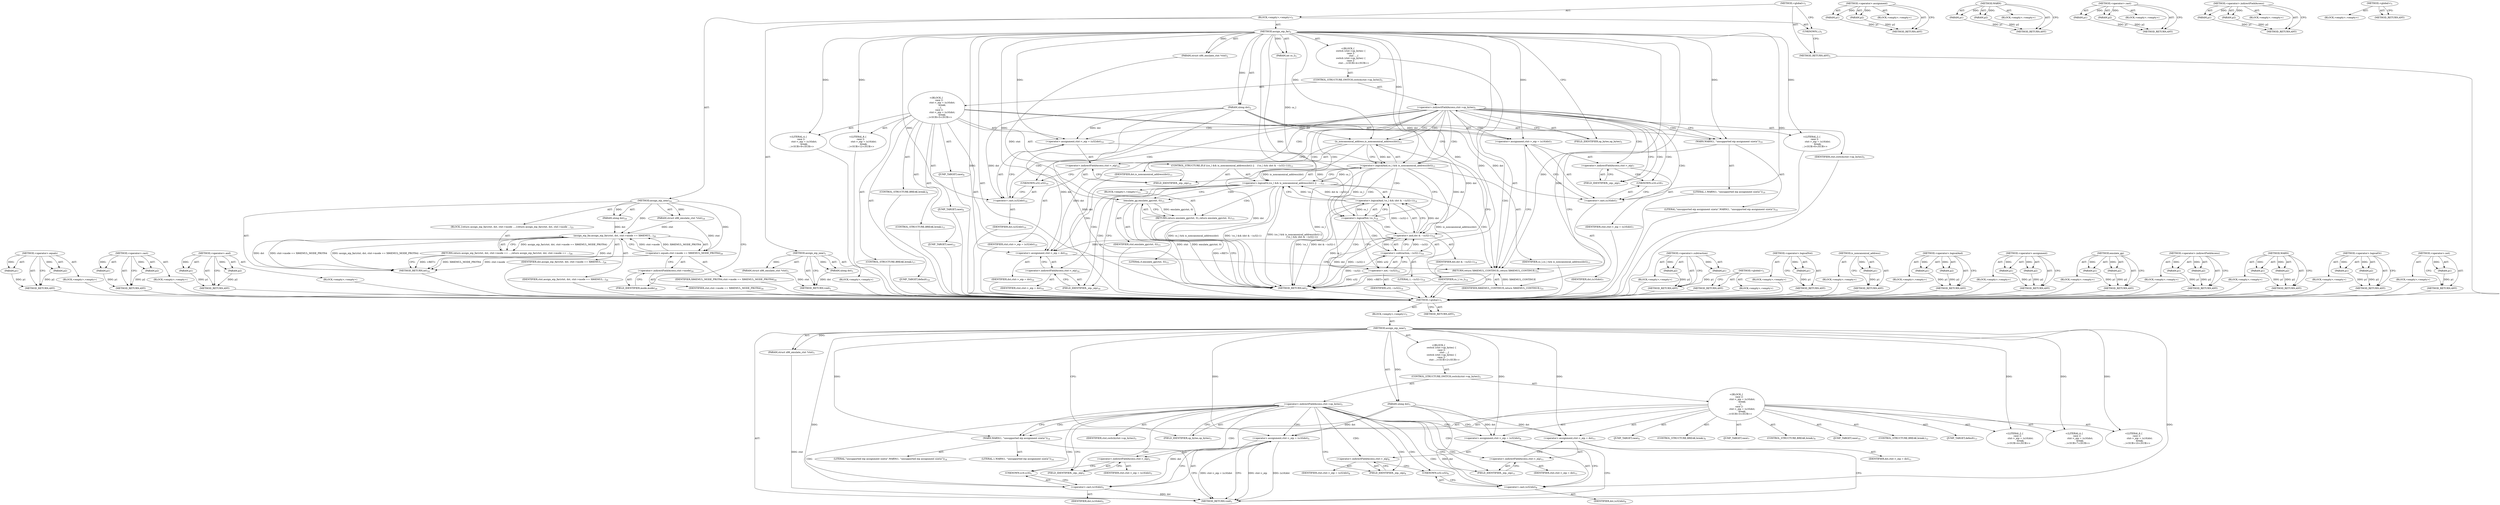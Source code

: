 digraph "&lt;operator&gt;.not" {
vulnerable_6 [label=<(METHOD,&lt;global&gt;)<SUB>1</SUB>>];
vulnerable_7 [label=<(BLOCK,&lt;empty&gt;,&lt;empty&gt;)<SUB>1</SUB>>];
vulnerable_8 [label=<(METHOD,assign_eip_near)<SUB>1</SUB>>];
vulnerable_9 [label=<(PARAM,struct x86_emulate_ctxt *ctxt)<SUB>1</SUB>>];
vulnerable_10 [label=<(PARAM,ulong dst)<SUB>1</SUB>>];
vulnerable_11 [label="<(BLOCK,{
 	switch (ctxt-&gt;op_bytes) {
 	case 2:
		ctxt-...,{
 	switch (ctxt-&gt;op_bytes) {
 	case 2:
		ctxt-...)<SUB>2</SUB>>"];
vulnerable_12 [label=<(CONTROL_STRUCTURE,SWITCH,switch(ctxt-&gt;op_bytes))<SUB>3</SUB>>];
vulnerable_13 [label=<(&lt;operator&gt;.indirectFieldAccess,ctxt-&gt;op_bytes)<SUB>3</SUB>>];
vulnerable_14 [label=<(IDENTIFIER,ctxt,switch(ctxt-&gt;op_bytes))<SUB>3</SUB>>];
vulnerable_15 [label=<(FIELD_IDENTIFIER,op_bytes,op_bytes)<SUB>3</SUB>>];
vulnerable_16 [label="<(BLOCK,{
 	case 2:
		ctxt-&gt;_eip = (u16)dst;
		break;
	...,{
 	case 2:
		ctxt-&gt;_eip = (u16)dst;
		break;
	...)<SUB>3</SUB>>"];
vulnerable_17 [label=<(JUMP_TARGET,case)<SUB>4</SUB>>];
vulnerable_18 [label="<(LITERAL,2,{
 	case 2:
		ctxt-&gt;_eip = (u16)dst;
		break;
	...)<SUB>4</SUB>>"];
vulnerable_19 [label=<(&lt;operator&gt;.assignment,ctxt-&gt;_eip = (u16)dst)<SUB>5</SUB>>];
vulnerable_20 [label=<(&lt;operator&gt;.indirectFieldAccess,ctxt-&gt;_eip)<SUB>5</SUB>>];
vulnerable_21 [label=<(IDENTIFIER,ctxt,ctxt-&gt;_eip = (u16)dst)<SUB>5</SUB>>];
vulnerable_22 [label=<(FIELD_IDENTIFIER,_eip,_eip)<SUB>5</SUB>>];
vulnerable_23 [label=<(&lt;operator&gt;.cast,(u16)dst)<SUB>5</SUB>>];
vulnerable_24 [label=<(UNKNOWN,u16,u16)<SUB>5</SUB>>];
vulnerable_25 [label=<(IDENTIFIER,dst,(u16)dst)<SUB>5</SUB>>];
vulnerable_26 [label=<(CONTROL_STRUCTURE,BREAK,break;)<SUB>6</SUB>>];
vulnerable_27 [label=<(JUMP_TARGET,case)<SUB>7</SUB>>];
vulnerable_28 [label="<(LITERAL,4,{
 	case 2:
		ctxt-&gt;_eip = (u16)dst;
		break;
	...)<SUB>7</SUB>>"];
vulnerable_29 [label=<(&lt;operator&gt;.assignment,ctxt-&gt;_eip = (u32)dst)<SUB>8</SUB>>];
vulnerable_30 [label=<(&lt;operator&gt;.indirectFieldAccess,ctxt-&gt;_eip)<SUB>8</SUB>>];
vulnerable_31 [label=<(IDENTIFIER,ctxt,ctxt-&gt;_eip = (u32)dst)<SUB>8</SUB>>];
vulnerable_32 [label=<(FIELD_IDENTIFIER,_eip,_eip)<SUB>8</SUB>>];
vulnerable_33 [label=<(&lt;operator&gt;.cast,(u32)dst)<SUB>8</SUB>>];
vulnerable_34 [label=<(UNKNOWN,u32,u32)<SUB>8</SUB>>];
vulnerable_35 [label=<(IDENTIFIER,dst,(u32)dst)<SUB>8</SUB>>];
vulnerable_36 [label=<(CONTROL_STRUCTURE,BREAK,break;)<SUB>9</SUB>>];
vulnerable_37 [label=<(JUMP_TARGET,case)<SUB>10</SUB>>];
vulnerable_38 [label="<(LITERAL,8,{
 	case 2:
		ctxt-&gt;_eip = (u16)dst;
		break;
	...)<SUB>10</SUB>>"];
vulnerable_39 [label=<(&lt;operator&gt;.assignment,ctxt-&gt;_eip = dst)<SUB>11</SUB>>];
vulnerable_40 [label=<(&lt;operator&gt;.indirectFieldAccess,ctxt-&gt;_eip)<SUB>11</SUB>>];
vulnerable_41 [label=<(IDENTIFIER,ctxt,ctxt-&gt;_eip = dst)<SUB>11</SUB>>];
vulnerable_42 [label=<(FIELD_IDENTIFIER,_eip,_eip)<SUB>11</SUB>>];
vulnerable_43 [label=<(IDENTIFIER,dst,ctxt-&gt;_eip = dst)<SUB>11</SUB>>];
vulnerable_44 [label=<(CONTROL_STRUCTURE,BREAK,break;)<SUB>12</SUB>>];
vulnerable_45 [label=<(JUMP_TARGET,default)<SUB>13</SUB>>];
vulnerable_46 [label=<(WARN,WARN(1, &quot;unsupported eip assignment size\n&quot;))<SUB>14</SUB>>];
vulnerable_47 [label=<(LITERAL,1,WARN(1, &quot;unsupported eip assignment size\n&quot;))<SUB>14</SUB>>];
vulnerable_48 [label=<(LITERAL,&quot;unsupported eip assignment size\n&quot;,WARN(1, &quot;unsupported eip assignment size\n&quot;))<SUB>14</SUB>>];
vulnerable_49 [label=<(METHOD_RETURN,void)<SUB>1</SUB>>];
vulnerable_51 [label=<(METHOD_RETURN,ANY)<SUB>1</SUB>>];
vulnerable_77 [label=<(METHOD,&lt;operator&gt;.assignment)>];
vulnerable_78 [label=<(PARAM,p1)>];
vulnerable_79 [label=<(PARAM,p2)>];
vulnerable_80 [label=<(BLOCK,&lt;empty&gt;,&lt;empty&gt;)>];
vulnerable_81 [label=<(METHOD_RETURN,ANY)>];
vulnerable_87 [label=<(METHOD,WARN)>];
vulnerable_88 [label=<(PARAM,p1)>];
vulnerable_89 [label=<(PARAM,p2)>];
vulnerable_90 [label=<(BLOCK,&lt;empty&gt;,&lt;empty&gt;)>];
vulnerable_91 [label=<(METHOD_RETURN,ANY)>];
vulnerable_82 [label=<(METHOD,&lt;operator&gt;.cast)>];
vulnerable_83 [label=<(PARAM,p1)>];
vulnerable_84 [label=<(PARAM,p2)>];
vulnerable_85 [label=<(BLOCK,&lt;empty&gt;,&lt;empty&gt;)>];
vulnerable_86 [label=<(METHOD_RETURN,ANY)>];
vulnerable_72 [label=<(METHOD,&lt;operator&gt;.indirectFieldAccess)>];
vulnerable_73 [label=<(PARAM,p1)>];
vulnerable_74 [label=<(PARAM,p2)>];
vulnerable_75 [label=<(BLOCK,&lt;empty&gt;,&lt;empty&gt;)>];
vulnerable_76 [label=<(METHOD_RETURN,ANY)>];
vulnerable_66 [label=<(METHOD,&lt;global&gt;)<SUB>1</SUB>>];
vulnerable_67 [label=<(BLOCK,&lt;empty&gt;,&lt;empty&gt;)>];
vulnerable_68 [label=<(METHOD_RETURN,ANY)>];
fixed_174 [label=<(METHOD,&lt;operator&gt;.equals)>];
fixed_175 [label=<(PARAM,p1)>];
fixed_176 [label=<(PARAM,p2)>];
fixed_177 [label=<(BLOCK,&lt;empty&gt;,&lt;empty&gt;)>];
fixed_178 [label=<(METHOD_RETURN,ANY)>];
fixed_127 [label=<(METHOD,&lt;operator&gt;.cast)>];
fixed_128 [label=<(PARAM,p1)>];
fixed_129 [label=<(PARAM,p2)>];
fixed_130 [label=<(BLOCK,&lt;empty&gt;,&lt;empty&gt;)>];
fixed_131 [label=<(METHOD_RETURN,ANY)>];
fixed_150 [label=<(METHOD,&lt;operator&gt;.and)>];
fixed_151 [label=<(PARAM,p1)>];
fixed_152 [label=<(PARAM,p2)>];
fixed_153 [label=<(BLOCK,&lt;empty&gt;,&lt;empty&gt;)>];
fixed_154 [label=<(METHOD_RETURN,ANY)>];
fixed_6 [label=<(METHOD,&lt;global&gt;)<SUB>1</SUB>>];
fixed_7 [label=<(BLOCK,&lt;empty&gt;,&lt;empty&gt;)<SUB>1</SUB>>];
fixed_8 [label=<(METHOD,assign_eip_near)<SUB>1</SUB>>];
fixed_9 [label=<(PARAM,struct x86_emulate_ctxt *ctxt)<SUB>1</SUB>>];
fixed_10 [label=<(PARAM,ulong dst)<SUB>1</SUB>>];
fixed_11 [label=<(BLOCK,&lt;empty&gt;,&lt;empty&gt;)>];
fixed_12 [label=<(METHOD_RETURN,void)<SUB>1</SUB>>];
fixed_14 [label=<(UNKNOWN,),))<SUB>1</SUB>>];
fixed_15 [label=<(METHOD,assign_eip_far)<SUB>2</SUB>>];
fixed_16 [label=<(PARAM,struct x86_emulate_ctxt *ctxt)<SUB>2</SUB>>];
fixed_17 [label=<(PARAM,ulong dst)<SUB>2</SUB>>];
fixed_18 [label=<(PARAM,int cs_l)<SUB>3</SUB>>];
fixed_19 [label="<(BLOCK,{
 	switch (ctxt-&gt;op_bytes) {
 	case 2:
		ctxt-...,{
 	switch (ctxt-&gt;op_bytes) {
 	case 2:
		ctxt-...)<SUB>4</SUB>>"];
fixed_20 [label=<(CONTROL_STRUCTURE,SWITCH,switch(ctxt-&gt;op_bytes))<SUB>5</SUB>>];
fixed_21 [label=<(&lt;operator&gt;.indirectFieldAccess,ctxt-&gt;op_bytes)<SUB>5</SUB>>];
fixed_22 [label=<(IDENTIFIER,ctxt,switch(ctxt-&gt;op_bytes))<SUB>5</SUB>>];
fixed_23 [label=<(FIELD_IDENTIFIER,op_bytes,op_bytes)<SUB>5</SUB>>];
fixed_24 [label="<(BLOCK,{
 	case 2:
		ctxt-&gt;_eip = (u16)dst;
		break;
	...,{
 	case 2:
		ctxt-&gt;_eip = (u16)dst;
		break;
	...)<SUB>5</SUB>>"];
fixed_25 [label=<(JUMP_TARGET,case)<SUB>6</SUB>>];
fixed_26 [label="<(LITERAL,2,{
 	case 2:
		ctxt-&gt;_eip = (u16)dst;
		break;
	...)<SUB>6</SUB>>"];
fixed_27 [label=<(&lt;operator&gt;.assignment,ctxt-&gt;_eip = (u16)dst)<SUB>7</SUB>>];
fixed_28 [label=<(&lt;operator&gt;.indirectFieldAccess,ctxt-&gt;_eip)<SUB>7</SUB>>];
fixed_29 [label=<(IDENTIFIER,ctxt,ctxt-&gt;_eip = (u16)dst)<SUB>7</SUB>>];
fixed_30 [label=<(FIELD_IDENTIFIER,_eip,_eip)<SUB>7</SUB>>];
fixed_31 [label=<(&lt;operator&gt;.cast,(u16)dst)<SUB>7</SUB>>];
fixed_32 [label=<(UNKNOWN,u16,u16)<SUB>7</SUB>>];
fixed_33 [label=<(IDENTIFIER,dst,(u16)dst)<SUB>7</SUB>>];
fixed_34 [label=<(CONTROL_STRUCTURE,BREAK,break;)<SUB>8</SUB>>];
fixed_35 [label=<(JUMP_TARGET,case)<SUB>9</SUB>>];
fixed_36 [label="<(LITERAL,4,{
 	case 2:
		ctxt-&gt;_eip = (u16)dst;
		break;
	...)<SUB>9</SUB>>"];
fixed_37 [label=<(&lt;operator&gt;.assignment,ctxt-&gt;_eip = (u32)dst)<SUB>10</SUB>>];
fixed_38 [label=<(&lt;operator&gt;.indirectFieldAccess,ctxt-&gt;_eip)<SUB>10</SUB>>];
fixed_39 [label=<(IDENTIFIER,ctxt,ctxt-&gt;_eip = (u32)dst)<SUB>10</SUB>>];
fixed_40 [label=<(FIELD_IDENTIFIER,_eip,_eip)<SUB>10</SUB>>];
fixed_41 [label=<(&lt;operator&gt;.cast,(u32)dst)<SUB>10</SUB>>];
fixed_42 [label=<(UNKNOWN,u32,u32)<SUB>10</SUB>>];
fixed_43 [label=<(IDENTIFIER,dst,(u32)dst)<SUB>10</SUB>>];
fixed_44 [label=<(CONTROL_STRUCTURE,BREAK,break;)<SUB>11</SUB>>];
fixed_45 [label=<(JUMP_TARGET,case)<SUB>12</SUB>>];
fixed_46 [label="<(LITERAL,8,{
 	case 2:
		ctxt-&gt;_eip = (u16)dst;
		break;
	...)<SUB>12</SUB>>"];
fixed_47 [label=<(CONTROL_STRUCTURE,IF,if ((cs_l &amp;&amp; is_noncanonical_address(dst)) ||
		    (!cs_l &amp;&amp; (dst &amp; ~(u32)-1))))<SUB>13</SUB>>];
fixed_48 [label=<(&lt;operator&gt;.logicalOr,(cs_l &amp;&amp; is_noncanonical_address(dst)) ||
		   ...)<SUB>13</SUB>>];
fixed_49 [label=<(&lt;operator&gt;.logicalAnd,cs_l &amp;&amp; is_noncanonical_address(dst))<SUB>13</SUB>>];
fixed_50 [label=<(IDENTIFIER,cs_l,cs_l &amp;&amp; is_noncanonical_address(dst))<SUB>13</SUB>>];
fixed_51 [label=<(is_noncanonical_address,is_noncanonical_address(dst))<SUB>13</SUB>>];
fixed_52 [label=<(IDENTIFIER,dst,is_noncanonical_address(dst))<SUB>13</SUB>>];
fixed_53 [label=<(&lt;operator&gt;.logicalAnd,!cs_l &amp;&amp; (dst &amp; ~(u32)-1))<SUB>14</SUB>>];
fixed_54 [label=<(&lt;operator&gt;.logicalNot,!cs_l)<SUB>14</SUB>>];
fixed_55 [label=<(IDENTIFIER,cs_l,!cs_l)<SUB>14</SUB>>];
fixed_56 [label=<(&lt;operator&gt;.and,dst &amp; ~(u32)-1)<SUB>14</SUB>>];
fixed_57 [label=<(IDENTIFIER,dst,dst &amp; ~(u32)-1)<SUB>14</SUB>>];
fixed_58 [label=<(&lt;operator&gt;.subtraction,~(u32)-1)<SUB>14</SUB>>];
fixed_59 [label=<(&lt;operator&gt;.not,~(u32))<SUB>14</SUB>>];
fixed_60 [label=<(IDENTIFIER,u32,~(u32))<SUB>14</SUB>>];
fixed_61 [label=<(LITERAL,1,~(u32)-1)<SUB>14</SUB>>];
fixed_62 [label=<(BLOCK,&lt;empty&gt;,&lt;empty&gt;)<SUB>15</SUB>>];
fixed_63 [label=<(RETURN,return emulate_gp(ctxt, 0);,return emulate_gp(ctxt, 0);)<SUB>15</SUB>>];
fixed_64 [label=<(emulate_gp,emulate_gp(ctxt, 0))<SUB>15</SUB>>];
fixed_65 [label=<(IDENTIFIER,ctxt,emulate_gp(ctxt, 0))<SUB>15</SUB>>];
fixed_66 [label=<(LITERAL,0,emulate_gp(ctxt, 0))<SUB>15</SUB>>];
fixed_67 [label=<(&lt;operator&gt;.assignment,ctxt-&gt;_eip = dst)<SUB>16</SUB>>];
fixed_68 [label=<(&lt;operator&gt;.indirectFieldAccess,ctxt-&gt;_eip)<SUB>16</SUB>>];
fixed_69 [label=<(IDENTIFIER,ctxt,ctxt-&gt;_eip = dst)<SUB>16</SUB>>];
fixed_70 [label=<(FIELD_IDENTIFIER,_eip,_eip)<SUB>16</SUB>>];
fixed_71 [label=<(IDENTIFIER,dst,ctxt-&gt;_eip = dst)<SUB>16</SUB>>];
fixed_72 [label=<(CONTROL_STRUCTURE,BREAK,break;)<SUB>17</SUB>>];
fixed_73 [label=<(JUMP_TARGET,default)<SUB>18</SUB>>];
fixed_74 [label=<(WARN,WARN(1, &quot;unsupported eip assignment size\n&quot;))<SUB>19</SUB>>];
fixed_75 [label=<(LITERAL,1,WARN(1, &quot;unsupported eip assignment size\n&quot;))<SUB>19</SUB>>];
fixed_76 [label=<(LITERAL,&quot;unsupported eip assignment size\n&quot;,WARN(1, &quot;unsupported eip assignment size\n&quot;))<SUB>19</SUB>>];
fixed_77 [label=<(RETURN,return X86EMUL_CONTINUE;,return X86EMUL_CONTINUE;)<SUB>21</SUB>>];
fixed_78 [label=<(IDENTIFIER,X86EMUL_CONTINUE,return X86EMUL_CONTINUE;)<SUB>21</SUB>>];
fixed_79 [label=<(METHOD_RETURN,int)<SUB>2</SUB>>];
fixed_81 [label=<(METHOD,assign_eip_near)<SUB>24</SUB>>];
fixed_82 [label=<(PARAM,struct x86_emulate_ctxt *ctxt)<SUB>24</SUB>>];
fixed_83 [label=<(PARAM,ulong dst)<SUB>24</SUB>>];
fixed_84 [label=<(BLOCK,{
	return assign_eip_far(ctxt, dst, ctxt-&gt;mode ...,{
	return assign_eip_far(ctxt, dst, ctxt-&gt;mode ...)<SUB>25</SUB>>];
fixed_85 [label=<(RETURN,return assign_eip_far(ctxt, dst, ctxt-&gt;mode == ...,return assign_eip_far(ctxt, dst, ctxt-&gt;mode == ...)<SUB>26</SUB>>];
fixed_86 [label=<(assign_eip_far,assign_eip_far(ctxt, dst, ctxt-&gt;mode == X86EMUL...)<SUB>26</SUB>>];
fixed_87 [label=<(IDENTIFIER,ctxt,assign_eip_far(ctxt, dst, ctxt-&gt;mode == X86EMUL...)<SUB>26</SUB>>];
fixed_88 [label=<(IDENTIFIER,dst,assign_eip_far(ctxt, dst, ctxt-&gt;mode == X86EMUL...)<SUB>26</SUB>>];
fixed_89 [label=<(&lt;operator&gt;.equals,ctxt-&gt;mode == X86EMUL_MODE_PROT64)<SUB>26</SUB>>];
fixed_90 [label=<(&lt;operator&gt;.indirectFieldAccess,ctxt-&gt;mode)<SUB>26</SUB>>];
fixed_91 [label=<(IDENTIFIER,ctxt,ctxt-&gt;mode == X86EMUL_MODE_PROT64)<SUB>26</SUB>>];
fixed_92 [label=<(FIELD_IDENTIFIER,mode,mode)<SUB>26</SUB>>];
fixed_93 [label=<(IDENTIFIER,X86EMUL_MODE_PROT64,ctxt-&gt;mode == X86EMUL_MODE_PROT64)<SUB>26</SUB>>];
fixed_94 [label=<(METHOD_RETURN,int)<SUB>24</SUB>>];
fixed_96 [label=<(METHOD_RETURN,ANY)<SUB>1</SUB>>];
fixed_155 [label=<(METHOD,&lt;operator&gt;.subtraction)>];
fixed_156 [label=<(PARAM,p1)>];
fixed_157 [label=<(PARAM,p2)>];
fixed_158 [label=<(BLOCK,&lt;empty&gt;,&lt;empty&gt;)>];
fixed_159 [label=<(METHOD_RETURN,ANY)>];
fixed_111 [label=<(METHOD,&lt;global&gt;)<SUB>1</SUB>>];
fixed_112 [label=<(BLOCK,&lt;empty&gt;,&lt;empty&gt;)>];
fixed_113 [label=<(METHOD_RETURN,ANY)>];
fixed_146 [label=<(METHOD,&lt;operator&gt;.logicalNot)>];
fixed_147 [label=<(PARAM,p1)>];
fixed_148 [label=<(BLOCK,&lt;empty&gt;,&lt;empty&gt;)>];
fixed_149 [label=<(METHOD_RETURN,ANY)>];
fixed_142 [label=<(METHOD,is_noncanonical_address)>];
fixed_143 [label=<(PARAM,p1)>];
fixed_144 [label=<(BLOCK,&lt;empty&gt;,&lt;empty&gt;)>];
fixed_145 [label=<(METHOD_RETURN,ANY)>];
fixed_137 [label=<(METHOD,&lt;operator&gt;.logicalAnd)>];
fixed_138 [label=<(PARAM,p1)>];
fixed_139 [label=<(PARAM,p2)>];
fixed_140 [label=<(BLOCK,&lt;empty&gt;,&lt;empty&gt;)>];
fixed_141 [label=<(METHOD_RETURN,ANY)>];
fixed_122 [label=<(METHOD,&lt;operator&gt;.assignment)>];
fixed_123 [label=<(PARAM,p1)>];
fixed_124 [label=<(PARAM,p2)>];
fixed_125 [label=<(BLOCK,&lt;empty&gt;,&lt;empty&gt;)>];
fixed_126 [label=<(METHOD_RETURN,ANY)>];
fixed_164 [label=<(METHOD,emulate_gp)>];
fixed_165 [label=<(PARAM,p1)>];
fixed_166 [label=<(PARAM,p2)>];
fixed_167 [label=<(BLOCK,&lt;empty&gt;,&lt;empty&gt;)>];
fixed_168 [label=<(METHOD_RETURN,ANY)>];
fixed_117 [label=<(METHOD,&lt;operator&gt;.indirectFieldAccess)>];
fixed_118 [label=<(PARAM,p1)>];
fixed_119 [label=<(PARAM,p2)>];
fixed_120 [label=<(BLOCK,&lt;empty&gt;,&lt;empty&gt;)>];
fixed_121 [label=<(METHOD_RETURN,ANY)>];
fixed_169 [label=<(METHOD,WARN)>];
fixed_170 [label=<(PARAM,p1)>];
fixed_171 [label=<(PARAM,p2)>];
fixed_172 [label=<(BLOCK,&lt;empty&gt;,&lt;empty&gt;)>];
fixed_173 [label=<(METHOD_RETURN,ANY)>];
fixed_132 [label=<(METHOD,&lt;operator&gt;.logicalOr)>];
fixed_133 [label=<(PARAM,p1)>];
fixed_134 [label=<(PARAM,p2)>];
fixed_135 [label=<(BLOCK,&lt;empty&gt;,&lt;empty&gt;)>];
fixed_136 [label=<(METHOD_RETURN,ANY)>];
fixed_160 [label=<(METHOD,&lt;operator&gt;.not)>];
fixed_161 [label=<(PARAM,p1)>];
fixed_162 [label=<(BLOCK,&lt;empty&gt;,&lt;empty&gt;)>];
fixed_163 [label=<(METHOD_RETURN,ANY)>];
vulnerable_6 -> vulnerable_7  [key=0, label="AST: "];
vulnerable_6 -> vulnerable_51  [key=0, label="AST: "];
vulnerable_6 -> vulnerable_51  [key=1, label="CFG: "];
vulnerable_7 -> vulnerable_8  [key=0, label="AST: "];
vulnerable_8 -> vulnerable_9  [key=0, label="AST: "];
vulnerable_8 -> vulnerable_9  [key=1, label="DDG: "];
vulnerable_8 -> vulnerable_10  [key=0, label="AST: "];
vulnerable_8 -> vulnerable_10  [key=1, label="DDG: "];
vulnerable_8 -> vulnerable_11  [key=0, label="AST: "];
vulnerable_8 -> vulnerable_49  [key=0, label="AST: "];
vulnerable_8 -> vulnerable_15  [key=0, label="CFG: "];
vulnerable_8 -> vulnerable_18  [key=0, label="DDG: "];
vulnerable_8 -> vulnerable_19  [key=0, label="DDG: "];
vulnerable_8 -> vulnerable_28  [key=0, label="DDG: "];
vulnerable_8 -> vulnerable_29  [key=0, label="DDG: "];
vulnerable_8 -> vulnerable_38  [key=0, label="DDG: "];
vulnerable_8 -> vulnerable_39  [key=0, label="DDG: "];
vulnerable_8 -> vulnerable_46  [key=0, label="DDG: "];
vulnerable_8 -> vulnerable_23  [key=0, label="DDG: "];
vulnerable_8 -> vulnerable_33  [key=0, label="DDG: "];
vulnerable_9 -> vulnerable_49  [key=0, label="DDG: ctxt"];
vulnerable_10 -> vulnerable_19  [key=0, label="DDG: dst"];
vulnerable_10 -> vulnerable_29  [key=0, label="DDG: dst"];
vulnerable_10 -> vulnerable_39  [key=0, label="DDG: dst"];
vulnerable_10 -> vulnerable_23  [key=0, label="DDG: dst"];
vulnerable_10 -> vulnerable_33  [key=0, label="DDG: dst"];
vulnerable_11 -> vulnerable_12  [key=0, label="AST: "];
vulnerable_12 -> vulnerable_13  [key=0, label="AST: "];
vulnerable_12 -> vulnerable_16  [key=0, label="AST: "];
vulnerable_13 -> vulnerable_14  [key=0, label="AST: "];
vulnerable_13 -> vulnerable_15  [key=0, label="AST: "];
vulnerable_13 -> vulnerable_22  [key=0, label="CFG: "];
vulnerable_13 -> vulnerable_22  [key=1, label="CDG: "];
vulnerable_13 -> vulnerable_32  [key=0, label="CFG: "];
vulnerable_13 -> vulnerable_32  [key=1, label="CDG: "];
vulnerable_13 -> vulnerable_42  [key=0, label="CFG: "];
vulnerable_13 -> vulnerable_42  [key=1, label="CDG: "];
vulnerable_13 -> vulnerable_46  [key=0, label="CFG: "];
vulnerable_13 -> vulnerable_46  [key=1, label="CDG: "];
vulnerable_13 -> vulnerable_24  [key=0, label="CDG: "];
vulnerable_13 -> vulnerable_30  [key=0, label="CDG: "];
vulnerable_13 -> vulnerable_34  [key=0, label="CDG: "];
vulnerable_13 -> vulnerable_33  [key=0, label="CDG: "];
vulnerable_13 -> vulnerable_23  [key=0, label="CDG: "];
vulnerable_13 -> vulnerable_19  [key=0, label="CDG: "];
vulnerable_13 -> vulnerable_20  [key=0, label="CDG: "];
vulnerable_13 -> vulnerable_40  [key=0, label="CDG: "];
vulnerable_13 -> vulnerable_29  [key=0, label="CDG: "];
vulnerable_13 -> vulnerable_39  [key=0, label="CDG: "];
vulnerable_15 -> vulnerable_13  [key=0, label="CFG: "];
vulnerable_16 -> vulnerable_17  [key=0, label="AST: "];
vulnerable_16 -> vulnerable_18  [key=0, label="AST: "];
vulnerable_16 -> vulnerable_19  [key=0, label="AST: "];
vulnerable_16 -> vulnerable_26  [key=0, label="AST: "];
vulnerable_16 -> vulnerable_27  [key=0, label="AST: "];
vulnerable_16 -> vulnerable_28  [key=0, label="AST: "];
vulnerable_16 -> vulnerable_29  [key=0, label="AST: "];
vulnerable_16 -> vulnerable_36  [key=0, label="AST: "];
vulnerable_16 -> vulnerable_37  [key=0, label="AST: "];
vulnerable_16 -> vulnerable_38  [key=0, label="AST: "];
vulnerable_16 -> vulnerable_39  [key=0, label="AST: "];
vulnerable_16 -> vulnerable_44  [key=0, label="AST: "];
vulnerable_16 -> vulnerable_45  [key=0, label="AST: "];
vulnerable_16 -> vulnerable_46  [key=0, label="AST: "];
vulnerable_19 -> vulnerable_20  [key=0, label="AST: "];
vulnerable_19 -> vulnerable_23  [key=0, label="AST: "];
vulnerable_19 -> vulnerable_49  [key=0, label="CFG: "];
vulnerable_19 -> vulnerable_49  [key=1, label="DDG: ctxt-&gt;_eip"];
vulnerable_19 -> vulnerable_49  [key=2, label="DDG: (u16)dst"];
vulnerable_19 -> vulnerable_49  [key=3, label="DDG: ctxt-&gt;_eip = (u16)dst"];
vulnerable_20 -> vulnerable_21  [key=0, label="AST: "];
vulnerable_20 -> vulnerable_22  [key=0, label="AST: "];
vulnerable_20 -> vulnerable_24  [key=0, label="CFG: "];
vulnerable_22 -> vulnerable_20  [key=0, label="CFG: "];
vulnerable_23 -> vulnerable_24  [key=0, label="AST: "];
vulnerable_23 -> vulnerable_25  [key=0, label="AST: "];
vulnerable_23 -> vulnerable_19  [key=0, label="CFG: "];
vulnerable_23 -> vulnerable_49  [key=0, label="DDG: dst"];
vulnerable_24 -> vulnerable_23  [key=0, label="CFG: "];
vulnerable_29 -> vulnerable_30  [key=0, label="AST: "];
vulnerable_29 -> vulnerable_33  [key=0, label="AST: "];
vulnerable_29 -> vulnerable_49  [key=0, label="CFG: "];
vulnerable_30 -> vulnerable_31  [key=0, label="AST: "];
vulnerable_30 -> vulnerable_32  [key=0, label="AST: "];
vulnerable_30 -> vulnerable_34  [key=0, label="CFG: "];
vulnerable_32 -> vulnerable_30  [key=0, label="CFG: "];
vulnerable_33 -> vulnerable_34  [key=0, label="AST: "];
vulnerable_33 -> vulnerable_35  [key=0, label="AST: "];
vulnerable_33 -> vulnerable_29  [key=0, label="CFG: "];
vulnerable_34 -> vulnerable_33  [key=0, label="CFG: "];
vulnerable_39 -> vulnerable_40  [key=0, label="AST: "];
vulnerable_39 -> vulnerable_43  [key=0, label="AST: "];
vulnerable_39 -> vulnerable_49  [key=0, label="CFG: "];
vulnerable_40 -> vulnerable_41  [key=0, label="AST: "];
vulnerable_40 -> vulnerable_42  [key=0, label="AST: "];
vulnerable_40 -> vulnerable_39  [key=0, label="CFG: "];
vulnerable_42 -> vulnerable_40  [key=0, label="CFG: "];
vulnerable_46 -> vulnerable_47  [key=0, label="AST: "];
vulnerable_46 -> vulnerable_48  [key=0, label="AST: "];
vulnerable_46 -> vulnerable_49  [key=0, label="CFG: "];
vulnerable_77 -> vulnerable_78  [key=0, label="AST: "];
vulnerable_77 -> vulnerable_78  [key=1, label="DDG: "];
vulnerable_77 -> vulnerable_80  [key=0, label="AST: "];
vulnerable_77 -> vulnerable_79  [key=0, label="AST: "];
vulnerable_77 -> vulnerable_79  [key=1, label="DDG: "];
vulnerable_77 -> vulnerable_81  [key=0, label="AST: "];
vulnerable_77 -> vulnerable_81  [key=1, label="CFG: "];
vulnerable_78 -> vulnerable_81  [key=0, label="DDG: p1"];
vulnerable_79 -> vulnerable_81  [key=0, label="DDG: p2"];
vulnerable_87 -> vulnerable_88  [key=0, label="AST: "];
vulnerable_87 -> vulnerable_88  [key=1, label="DDG: "];
vulnerable_87 -> vulnerable_90  [key=0, label="AST: "];
vulnerable_87 -> vulnerable_89  [key=0, label="AST: "];
vulnerable_87 -> vulnerable_89  [key=1, label="DDG: "];
vulnerable_87 -> vulnerable_91  [key=0, label="AST: "];
vulnerable_87 -> vulnerable_91  [key=1, label="CFG: "];
vulnerable_88 -> vulnerable_91  [key=0, label="DDG: p1"];
vulnerable_89 -> vulnerable_91  [key=0, label="DDG: p2"];
vulnerable_82 -> vulnerable_83  [key=0, label="AST: "];
vulnerable_82 -> vulnerable_83  [key=1, label="DDG: "];
vulnerable_82 -> vulnerable_85  [key=0, label="AST: "];
vulnerable_82 -> vulnerable_84  [key=0, label="AST: "];
vulnerable_82 -> vulnerable_84  [key=1, label="DDG: "];
vulnerable_82 -> vulnerable_86  [key=0, label="AST: "];
vulnerable_82 -> vulnerable_86  [key=1, label="CFG: "];
vulnerable_83 -> vulnerable_86  [key=0, label="DDG: p1"];
vulnerable_84 -> vulnerable_86  [key=0, label="DDG: p2"];
vulnerable_72 -> vulnerable_73  [key=0, label="AST: "];
vulnerable_72 -> vulnerable_73  [key=1, label="DDG: "];
vulnerable_72 -> vulnerable_75  [key=0, label="AST: "];
vulnerable_72 -> vulnerable_74  [key=0, label="AST: "];
vulnerable_72 -> vulnerable_74  [key=1, label="DDG: "];
vulnerable_72 -> vulnerable_76  [key=0, label="AST: "];
vulnerable_72 -> vulnerable_76  [key=1, label="CFG: "];
vulnerable_73 -> vulnerable_76  [key=0, label="DDG: p1"];
vulnerable_74 -> vulnerable_76  [key=0, label="DDG: p2"];
vulnerable_66 -> vulnerable_67  [key=0, label="AST: "];
vulnerable_66 -> vulnerable_68  [key=0, label="AST: "];
vulnerable_66 -> vulnerable_68  [key=1, label="CFG: "];
fixed_174 -> fixed_175  [key=0, label="AST: "];
fixed_174 -> fixed_175  [key=1, label="DDG: "];
fixed_174 -> fixed_177  [key=0, label="AST: "];
fixed_174 -> fixed_176  [key=0, label="AST: "];
fixed_174 -> fixed_176  [key=1, label="DDG: "];
fixed_174 -> fixed_178  [key=0, label="AST: "];
fixed_174 -> fixed_178  [key=1, label="CFG: "];
fixed_175 -> fixed_178  [key=0, label="DDG: p1"];
fixed_176 -> fixed_178  [key=0, label="DDG: p2"];
fixed_177 -> vulnerable_6  [key=0];
fixed_178 -> vulnerable_6  [key=0];
fixed_127 -> fixed_128  [key=0, label="AST: "];
fixed_127 -> fixed_128  [key=1, label="DDG: "];
fixed_127 -> fixed_130  [key=0, label="AST: "];
fixed_127 -> fixed_129  [key=0, label="AST: "];
fixed_127 -> fixed_129  [key=1, label="DDG: "];
fixed_127 -> fixed_131  [key=0, label="AST: "];
fixed_127 -> fixed_131  [key=1, label="CFG: "];
fixed_128 -> fixed_131  [key=0, label="DDG: p1"];
fixed_129 -> fixed_131  [key=0, label="DDG: p2"];
fixed_130 -> vulnerable_6  [key=0];
fixed_131 -> vulnerable_6  [key=0];
fixed_150 -> fixed_151  [key=0, label="AST: "];
fixed_150 -> fixed_151  [key=1, label="DDG: "];
fixed_150 -> fixed_153  [key=0, label="AST: "];
fixed_150 -> fixed_152  [key=0, label="AST: "];
fixed_150 -> fixed_152  [key=1, label="DDG: "];
fixed_150 -> fixed_154  [key=0, label="AST: "];
fixed_150 -> fixed_154  [key=1, label="CFG: "];
fixed_151 -> fixed_154  [key=0, label="DDG: p1"];
fixed_152 -> fixed_154  [key=0, label="DDG: p2"];
fixed_153 -> vulnerable_6  [key=0];
fixed_154 -> vulnerable_6  [key=0];
fixed_6 -> fixed_7  [key=0, label="AST: "];
fixed_6 -> fixed_96  [key=0, label="AST: "];
fixed_6 -> fixed_14  [key=0, label="CFG: "];
fixed_7 -> fixed_8  [key=0, label="AST: "];
fixed_7 -> fixed_14  [key=0, label="AST: "];
fixed_7 -> fixed_15  [key=0, label="AST: "];
fixed_7 -> fixed_81  [key=0, label="AST: "];
fixed_8 -> fixed_9  [key=0, label="AST: "];
fixed_8 -> fixed_9  [key=1, label="DDG: "];
fixed_8 -> fixed_10  [key=0, label="AST: "];
fixed_8 -> fixed_10  [key=1, label="DDG: "];
fixed_8 -> fixed_11  [key=0, label="AST: "];
fixed_8 -> fixed_12  [key=0, label="AST: "];
fixed_8 -> fixed_12  [key=1, label="CFG: "];
fixed_9 -> fixed_12  [key=0, label="DDG: ctxt"];
fixed_10 -> fixed_12  [key=0, label="DDG: dst"];
fixed_11 -> vulnerable_6  [key=0];
fixed_12 -> vulnerable_6  [key=0];
fixed_14 -> fixed_96  [key=0, label="CFG: "];
fixed_15 -> fixed_16  [key=0, label="AST: "];
fixed_15 -> fixed_16  [key=1, label="DDG: "];
fixed_15 -> fixed_17  [key=0, label="AST: "];
fixed_15 -> fixed_17  [key=1, label="DDG: "];
fixed_15 -> fixed_18  [key=0, label="AST: "];
fixed_15 -> fixed_18  [key=1, label="DDG: "];
fixed_15 -> fixed_19  [key=0, label="AST: "];
fixed_15 -> fixed_79  [key=0, label="AST: "];
fixed_15 -> fixed_23  [key=0, label="CFG: "];
fixed_15 -> fixed_77  [key=0, label="DDG: "];
fixed_15 -> fixed_78  [key=0, label="DDG: "];
fixed_15 -> fixed_26  [key=0, label="DDG: "];
fixed_15 -> fixed_27  [key=0, label="DDG: "];
fixed_15 -> fixed_36  [key=0, label="DDG: "];
fixed_15 -> fixed_37  [key=0, label="DDG: "];
fixed_15 -> fixed_46  [key=0, label="DDG: "];
fixed_15 -> fixed_67  [key=0, label="DDG: "];
fixed_15 -> fixed_74  [key=0, label="DDG: "];
fixed_15 -> fixed_31  [key=0, label="DDG: "];
fixed_15 -> fixed_41  [key=0, label="DDG: "];
fixed_15 -> fixed_49  [key=0, label="DDG: "];
fixed_15 -> fixed_51  [key=0, label="DDG: "];
fixed_15 -> fixed_54  [key=0, label="DDG: "];
fixed_15 -> fixed_56  [key=0, label="DDG: "];
fixed_15 -> fixed_64  [key=0, label="DDG: "];
fixed_15 -> fixed_58  [key=0, label="DDG: "];
fixed_15 -> fixed_59  [key=0, label="DDG: "];
fixed_16 -> fixed_64  [key=0, label="DDG: ctxt"];
fixed_17 -> fixed_79  [key=0, label="DDG: dst"];
fixed_17 -> fixed_27  [key=0, label="DDG: dst"];
fixed_17 -> fixed_37  [key=0, label="DDG: dst"];
fixed_17 -> fixed_67  [key=0, label="DDG: dst"];
fixed_17 -> fixed_31  [key=0, label="DDG: dst"];
fixed_17 -> fixed_41  [key=0, label="DDG: dst"];
fixed_17 -> fixed_51  [key=0, label="DDG: dst"];
fixed_17 -> fixed_56  [key=0, label="DDG: dst"];
fixed_18 -> fixed_49  [key=0, label="DDG: cs_l"];
fixed_19 -> fixed_20  [key=0, label="AST: "];
fixed_19 -> fixed_77  [key=0, label="AST: "];
fixed_20 -> fixed_21  [key=0, label="AST: "];
fixed_20 -> fixed_24  [key=0, label="AST: "];
fixed_21 -> fixed_22  [key=0, label="AST: "];
fixed_21 -> fixed_23  [key=0, label="AST: "];
fixed_21 -> fixed_30  [key=0, label="CFG: "];
fixed_21 -> fixed_30  [key=1, label="CDG: "];
fixed_21 -> fixed_40  [key=0, label="CFG: "];
fixed_21 -> fixed_40  [key=1, label="CDG: "];
fixed_21 -> fixed_49  [key=0, label="CFG: "];
fixed_21 -> fixed_49  [key=1, label="CDG: "];
fixed_21 -> fixed_51  [key=0, label="CFG: "];
fixed_21 -> fixed_51  [key=1, label="CDG: "];
fixed_21 -> fixed_74  [key=0, label="CFG: "];
fixed_21 -> fixed_74  [key=1, label="CDG: "];
fixed_21 -> fixed_48  [key=0, label="CDG: "];
fixed_21 -> fixed_32  [key=0, label="CDG: "];
fixed_21 -> fixed_77  [key=0, label="CDG: "];
fixed_21 -> fixed_42  [key=0, label="CDG: "];
fixed_21 -> fixed_28  [key=0, label="CDG: "];
fixed_21 -> fixed_37  [key=0, label="CDG: "];
fixed_21 -> fixed_38  [key=0, label="CDG: "];
fixed_21 -> fixed_27  [key=0, label="CDG: "];
fixed_21 -> fixed_41  [key=0, label="CDG: "];
fixed_21 -> fixed_31  [key=0, label="CDG: "];
fixed_22 -> vulnerable_6  [key=0];
fixed_23 -> fixed_21  [key=0, label="CFG: "];
fixed_24 -> fixed_25  [key=0, label="AST: "];
fixed_24 -> fixed_26  [key=0, label="AST: "];
fixed_24 -> fixed_27  [key=0, label="AST: "];
fixed_24 -> fixed_34  [key=0, label="AST: "];
fixed_24 -> fixed_35  [key=0, label="AST: "];
fixed_24 -> fixed_36  [key=0, label="AST: "];
fixed_24 -> fixed_37  [key=0, label="AST: "];
fixed_24 -> fixed_44  [key=0, label="AST: "];
fixed_24 -> fixed_45  [key=0, label="AST: "];
fixed_24 -> fixed_46  [key=0, label="AST: "];
fixed_24 -> fixed_47  [key=0, label="AST: "];
fixed_24 -> fixed_67  [key=0, label="AST: "];
fixed_24 -> fixed_72  [key=0, label="AST: "];
fixed_24 -> fixed_73  [key=0, label="AST: "];
fixed_24 -> fixed_74  [key=0, label="AST: "];
fixed_25 -> vulnerable_6  [key=0];
fixed_26 -> vulnerable_6  [key=0];
fixed_27 -> fixed_28  [key=0, label="AST: "];
fixed_27 -> fixed_31  [key=0, label="AST: "];
fixed_27 -> fixed_77  [key=0, label="CFG: "];
fixed_28 -> fixed_29  [key=0, label="AST: "];
fixed_28 -> fixed_30  [key=0, label="AST: "];
fixed_28 -> fixed_32  [key=0, label="CFG: "];
fixed_29 -> vulnerable_6  [key=0];
fixed_30 -> fixed_28  [key=0, label="CFG: "];
fixed_31 -> fixed_32  [key=0, label="AST: "];
fixed_31 -> fixed_33  [key=0, label="AST: "];
fixed_31 -> fixed_27  [key=0, label="CFG: "];
fixed_32 -> fixed_31  [key=0, label="CFG: "];
fixed_33 -> vulnerable_6  [key=0];
fixed_34 -> vulnerable_6  [key=0];
fixed_35 -> vulnerable_6  [key=0];
fixed_36 -> vulnerable_6  [key=0];
fixed_37 -> fixed_38  [key=0, label="AST: "];
fixed_37 -> fixed_41  [key=0, label="AST: "];
fixed_37 -> fixed_77  [key=0, label="CFG: "];
fixed_38 -> fixed_39  [key=0, label="AST: "];
fixed_38 -> fixed_40  [key=0, label="AST: "];
fixed_38 -> fixed_42  [key=0, label="CFG: "];
fixed_39 -> vulnerable_6  [key=0];
fixed_40 -> fixed_38  [key=0, label="CFG: "];
fixed_41 -> fixed_42  [key=0, label="AST: "];
fixed_41 -> fixed_43  [key=0, label="AST: "];
fixed_41 -> fixed_37  [key=0, label="CFG: "];
fixed_42 -> fixed_41  [key=0, label="CFG: "];
fixed_43 -> vulnerable_6  [key=0];
fixed_44 -> vulnerable_6  [key=0];
fixed_45 -> vulnerable_6  [key=0];
fixed_46 -> vulnerable_6  [key=0];
fixed_47 -> fixed_48  [key=0, label="AST: "];
fixed_47 -> fixed_62  [key=0, label="AST: "];
fixed_48 -> fixed_49  [key=0, label="AST: "];
fixed_48 -> fixed_53  [key=0, label="AST: "];
fixed_48 -> fixed_64  [key=0, label="CFG: "];
fixed_48 -> fixed_64  [key=1, label="CDG: "];
fixed_48 -> fixed_70  [key=0, label="CFG: "];
fixed_48 -> fixed_70  [key=1, label="CDG: "];
fixed_48 -> fixed_79  [key=0, label="DDG: cs_l &amp;&amp; is_noncanonical_address(dst)"];
fixed_48 -> fixed_79  [key=1, label="DDG: !cs_l &amp;&amp; (dst &amp; ~(u32)-1)"];
fixed_48 -> fixed_79  [key=2, label="DDG: (cs_l &amp;&amp; is_noncanonical_address(dst)) ||
		    (!cs_l &amp;&amp; (dst &amp; ~(u32)-1))"];
fixed_48 -> fixed_68  [key=0, label="CDG: "];
fixed_48 -> fixed_77  [key=0, label="CDG: "];
fixed_48 -> fixed_67  [key=0, label="CDG: "];
fixed_48 -> fixed_63  [key=0, label="CDG: "];
fixed_49 -> fixed_50  [key=0, label="AST: "];
fixed_49 -> fixed_51  [key=0, label="AST: "];
fixed_49 -> fixed_48  [key=0, label="CFG: "];
fixed_49 -> fixed_48  [key=1, label="DDG: cs_l"];
fixed_49 -> fixed_48  [key=2, label="DDG: is_noncanonical_address(dst)"];
fixed_49 -> fixed_54  [key=0, label="CFG: "];
fixed_49 -> fixed_54  [key=1, label="DDG: cs_l"];
fixed_49 -> fixed_54  [key=2, label="CDG: "];
fixed_49 -> fixed_79  [key=0, label="DDG: cs_l"];
fixed_49 -> fixed_79  [key=1, label="DDG: is_noncanonical_address(dst)"];
fixed_49 -> fixed_53  [key=0, label="CDG: "];
fixed_50 -> vulnerable_6  [key=0];
fixed_51 -> fixed_52  [key=0, label="AST: "];
fixed_51 -> fixed_49  [key=0, label="CFG: "];
fixed_51 -> fixed_49  [key=1, label="DDG: dst"];
fixed_51 -> fixed_79  [key=0, label="DDG: dst"];
fixed_51 -> fixed_67  [key=0, label="DDG: dst"];
fixed_51 -> fixed_56  [key=0, label="DDG: dst"];
fixed_52 -> vulnerable_6  [key=0];
fixed_53 -> fixed_54  [key=0, label="AST: "];
fixed_53 -> fixed_56  [key=0, label="AST: "];
fixed_53 -> fixed_48  [key=0, label="CFG: "];
fixed_53 -> fixed_48  [key=1, label="DDG: !cs_l"];
fixed_53 -> fixed_48  [key=2, label="DDG: dst &amp; ~(u32)-1"];
fixed_53 -> fixed_79  [key=0, label="DDG: !cs_l"];
fixed_53 -> fixed_79  [key=1, label="DDG: dst &amp; ~(u32)-1"];
fixed_54 -> fixed_55  [key=0, label="AST: "];
fixed_54 -> fixed_53  [key=0, label="CFG: "];
fixed_54 -> fixed_53  [key=1, label="DDG: cs_l"];
fixed_54 -> fixed_59  [key=0, label="CFG: "];
fixed_54 -> fixed_59  [key=1, label="CDG: "];
fixed_54 -> fixed_79  [key=0, label="DDG: cs_l"];
fixed_54 -> fixed_56  [key=0, label="CDG: "];
fixed_54 -> fixed_58  [key=0, label="CDG: "];
fixed_55 -> vulnerable_6  [key=0];
fixed_56 -> fixed_57  [key=0, label="AST: "];
fixed_56 -> fixed_58  [key=0, label="AST: "];
fixed_56 -> fixed_53  [key=0, label="CFG: "];
fixed_56 -> fixed_53  [key=1, label="DDG: dst"];
fixed_56 -> fixed_53  [key=2, label="DDG: ~(u32)-1"];
fixed_56 -> fixed_79  [key=0, label="DDG: dst"];
fixed_56 -> fixed_79  [key=1, label="DDG: ~(u32)-1"];
fixed_56 -> fixed_67  [key=0, label="DDG: dst"];
fixed_57 -> vulnerable_6  [key=0];
fixed_58 -> fixed_59  [key=0, label="AST: "];
fixed_58 -> fixed_61  [key=0, label="AST: "];
fixed_58 -> fixed_56  [key=0, label="CFG: "];
fixed_58 -> fixed_56  [key=1, label="DDG: ~(u32)"];
fixed_58 -> fixed_56  [key=2, label="DDG: 1"];
fixed_58 -> fixed_79  [key=0, label="DDG: ~(u32)"];
fixed_59 -> fixed_60  [key=0, label="AST: "];
fixed_59 -> fixed_58  [key=0, label="CFG: "];
fixed_59 -> fixed_58  [key=1, label="DDG: u32"];
fixed_59 -> fixed_79  [key=0, label="DDG: u32"];
fixed_60 -> vulnerable_6  [key=0];
fixed_61 -> vulnerable_6  [key=0];
fixed_62 -> fixed_63  [key=0, label="AST: "];
fixed_63 -> fixed_64  [key=0, label="AST: "];
fixed_63 -> fixed_79  [key=0, label="CFG: "];
fixed_63 -> fixed_79  [key=1, label="DDG: &lt;RET&gt;"];
fixed_64 -> fixed_65  [key=0, label="AST: "];
fixed_64 -> fixed_66  [key=0, label="AST: "];
fixed_64 -> fixed_63  [key=0, label="CFG: "];
fixed_64 -> fixed_63  [key=1, label="DDG: emulate_gp(ctxt, 0)"];
fixed_64 -> fixed_79  [key=0, label="DDG: ctxt"];
fixed_64 -> fixed_79  [key=1, label="DDG: emulate_gp(ctxt, 0)"];
fixed_65 -> vulnerable_6  [key=0];
fixed_66 -> vulnerable_6  [key=0];
fixed_67 -> fixed_68  [key=0, label="AST: "];
fixed_67 -> fixed_71  [key=0, label="AST: "];
fixed_67 -> fixed_77  [key=0, label="CFG: "];
fixed_68 -> fixed_69  [key=0, label="AST: "];
fixed_68 -> fixed_70  [key=0, label="AST: "];
fixed_68 -> fixed_67  [key=0, label="CFG: "];
fixed_69 -> vulnerable_6  [key=0];
fixed_70 -> fixed_68  [key=0, label="CFG: "];
fixed_71 -> vulnerable_6  [key=0];
fixed_72 -> vulnerable_6  [key=0];
fixed_73 -> vulnerable_6  [key=0];
fixed_74 -> fixed_75  [key=0, label="AST: "];
fixed_74 -> fixed_76  [key=0, label="AST: "];
fixed_74 -> fixed_77  [key=0, label="CFG: "];
fixed_75 -> vulnerable_6  [key=0];
fixed_76 -> vulnerable_6  [key=0];
fixed_77 -> fixed_78  [key=0, label="AST: "];
fixed_77 -> fixed_79  [key=0, label="CFG: "];
fixed_77 -> fixed_79  [key=1, label="DDG: &lt;RET&gt;"];
fixed_78 -> fixed_77  [key=0, label="DDG: X86EMUL_CONTINUE"];
fixed_79 -> vulnerable_6  [key=0];
fixed_81 -> fixed_82  [key=0, label="AST: "];
fixed_81 -> fixed_82  [key=1, label="DDG: "];
fixed_81 -> fixed_83  [key=0, label="AST: "];
fixed_81 -> fixed_83  [key=1, label="DDG: "];
fixed_81 -> fixed_84  [key=0, label="AST: "];
fixed_81 -> fixed_94  [key=0, label="AST: "];
fixed_81 -> fixed_92  [key=0, label="CFG: "];
fixed_81 -> fixed_86  [key=0, label="DDG: "];
fixed_81 -> fixed_89  [key=0, label="DDG: "];
fixed_82 -> fixed_86  [key=0, label="DDG: ctxt"];
fixed_82 -> fixed_89  [key=0, label="DDG: ctxt"];
fixed_83 -> fixed_86  [key=0, label="DDG: dst"];
fixed_84 -> fixed_85  [key=0, label="AST: "];
fixed_85 -> fixed_86  [key=0, label="AST: "];
fixed_85 -> fixed_94  [key=0, label="CFG: "];
fixed_85 -> fixed_94  [key=1, label="DDG: &lt;RET&gt;"];
fixed_86 -> fixed_87  [key=0, label="AST: "];
fixed_86 -> fixed_88  [key=0, label="AST: "];
fixed_86 -> fixed_89  [key=0, label="AST: "];
fixed_86 -> fixed_85  [key=0, label="CFG: "];
fixed_86 -> fixed_85  [key=1, label="DDG: assign_eip_far(ctxt, dst, ctxt-&gt;mode == X86EMUL_MODE_PROT64)"];
fixed_86 -> fixed_94  [key=0, label="DDG: ctxt"];
fixed_86 -> fixed_94  [key=1, label="DDG: dst"];
fixed_86 -> fixed_94  [key=2, label="DDG: ctxt-&gt;mode == X86EMUL_MODE_PROT64"];
fixed_86 -> fixed_94  [key=3, label="DDG: assign_eip_far(ctxt, dst, ctxt-&gt;mode == X86EMUL_MODE_PROT64)"];
fixed_87 -> vulnerable_6  [key=0];
fixed_88 -> vulnerable_6  [key=0];
fixed_89 -> fixed_90  [key=0, label="AST: "];
fixed_89 -> fixed_93  [key=0, label="AST: "];
fixed_89 -> fixed_86  [key=0, label="CFG: "];
fixed_89 -> fixed_86  [key=1, label="DDG: ctxt-&gt;mode"];
fixed_89 -> fixed_86  [key=2, label="DDG: X86EMUL_MODE_PROT64"];
fixed_89 -> fixed_94  [key=0, label="DDG: ctxt-&gt;mode"];
fixed_89 -> fixed_94  [key=1, label="DDG: X86EMUL_MODE_PROT64"];
fixed_90 -> fixed_91  [key=0, label="AST: "];
fixed_90 -> fixed_92  [key=0, label="AST: "];
fixed_90 -> fixed_89  [key=0, label="CFG: "];
fixed_91 -> vulnerable_6  [key=0];
fixed_92 -> fixed_90  [key=0, label="CFG: "];
fixed_93 -> vulnerable_6  [key=0];
fixed_94 -> vulnerable_6  [key=0];
fixed_96 -> vulnerable_6  [key=0];
fixed_155 -> fixed_156  [key=0, label="AST: "];
fixed_155 -> fixed_156  [key=1, label="DDG: "];
fixed_155 -> fixed_158  [key=0, label="AST: "];
fixed_155 -> fixed_157  [key=0, label="AST: "];
fixed_155 -> fixed_157  [key=1, label="DDG: "];
fixed_155 -> fixed_159  [key=0, label="AST: "];
fixed_155 -> fixed_159  [key=1, label="CFG: "];
fixed_156 -> fixed_159  [key=0, label="DDG: p1"];
fixed_157 -> fixed_159  [key=0, label="DDG: p2"];
fixed_158 -> vulnerable_6  [key=0];
fixed_159 -> vulnerable_6  [key=0];
fixed_111 -> fixed_112  [key=0, label="AST: "];
fixed_111 -> fixed_113  [key=0, label="AST: "];
fixed_111 -> fixed_113  [key=1, label="CFG: "];
fixed_112 -> vulnerable_6  [key=0];
fixed_113 -> vulnerable_6  [key=0];
fixed_146 -> fixed_147  [key=0, label="AST: "];
fixed_146 -> fixed_147  [key=1, label="DDG: "];
fixed_146 -> fixed_148  [key=0, label="AST: "];
fixed_146 -> fixed_149  [key=0, label="AST: "];
fixed_146 -> fixed_149  [key=1, label="CFG: "];
fixed_147 -> fixed_149  [key=0, label="DDG: p1"];
fixed_148 -> vulnerable_6  [key=0];
fixed_149 -> vulnerable_6  [key=0];
fixed_142 -> fixed_143  [key=0, label="AST: "];
fixed_142 -> fixed_143  [key=1, label="DDG: "];
fixed_142 -> fixed_144  [key=0, label="AST: "];
fixed_142 -> fixed_145  [key=0, label="AST: "];
fixed_142 -> fixed_145  [key=1, label="CFG: "];
fixed_143 -> fixed_145  [key=0, label="DDG: p1"];
fixed_144 -> vulnerable_6  [key=0];
fixed_145 -> vulnerable_6  [key=0];
fixed_137 -> fixed_138  [key=0, label="AST: "];
fixed_137 -> fixed_138  [key=1, label="DDG: "];
fixed_137 -> fixed_140  [key=0, label="AST: "];
fixed_137 -> fixed_139  [key=0, label="AST: "];
fixed_137 -> fixed_139  [key=1, label="DDG: "];
fixed_137 -> fixed_141  [key=0, label="AST: "];
fixed_137 -> fixed_141  [key=1, label="CFG: "];
fixed_138 -> fixed_141  [key=0, label="DDG: p1"];
fixed_139 -> fixed_141  [key=0, label="DDG: p2"];
fixed_140 -> vulnerable_6  [key=0];
fixed_141 -> vulnerable_6  [key=0];
fixed_122 -> fixed_123  [key=0, label="AST: "];
fixed_122 -> fixed_123  [key=1, label="DDG: "];
fixed_122 -> fixed_125  [key=0, label="AST: "];
fixed_122 -> fixed_124  [key=0, label="AST: "];
fixed_122 -> fixed_124  [key=1, label="DDG: "];
fixed_122 -> fixed_126  [key=0, label="AST: "];
fixed_122 -> fixed_126  [key=1, label="CFG: "];
fixed_123 -> fixed_126  [key=0, label="DDG: p1"];
fixed_124 -> fixed_126  [key=0, label="DDG: p2"];
fixed_125 -> vulnerable_6  [key=0];
fixed_126 -> vulnerable_6  [key=0];
fixed_164 -> fixed_165  [key=0, label="AST: "];
fixed_164 -> fixed_165  [key=1, label="DDG: "];
fixed_164 -> fixed_167  [key=0, label="AST: "];
fixed_164 -> fixed_166  [key=0, label="AST: "];
fixed_164 -> fixed_166  [key=1, label="DDG: "];
fixed_164 -> fixed_168  [key=0, label="AST: "];
fixed_164 -> fixed_168  [key=1, label="CFG: "];
fixed_165 -> fixed_168  [key=0, label="DDG: p1"];
fixed_166 -> fixed_168  [key=0, label="DDG: p2"];
fixed_167 -> vulnerable_6  [key=0];
fixed_168 -> vulnerable_6  [key=0];
fixed_117 -> fixed_118  [key=0, label="AST: "];
fixed_117 -> fixed_118  [key=1, label="DDG: "];
fixed_117 -> fixed_120  [key=0, label="AST: "];
fixed_117 -> fixed_119  [key=0, label="AST: "];
fixed_117 -> fixed_119  [key=1, label="DDG: "];
fixed_117 -> fixed_121  [key=0, label="AST: "];
fixed_117 -> fixed_121  [key=1, label="CFG: "];
fixed_118 -> fixed_121  [key=0, label="DDG: p1"];
fixed_119 -> fixed_121  [key=0, label="DDG: p2"];
fixed_120 -> vulnerable_6  [key=0];
fixed_121 -> vulnerable_6  [key=0];
fixed_169 -> fixed_170  [key=0, label="AST: "];
fixed_169 -> fixed_170  [key=1, label="DDG: "];
fixed_169 -> fixed_172  [key=0, label="AST: "];
fixed_169 -> fixed_171  [key=0, label="AST: "];
fixed_169 -> fixed_171  [key=1, label="DDG: "];
fixed_169 -> fixed_173  [key=0, label="AST: "];
fixed_169 -> fixed_173  [key=1, label="CFG: "];
fixed_170 -> fixed_173  [key=0, label="DDG: p1"];
fixed_171 -> fixed_173  [key=0, label="DDG: p2"];
fixed_172 -> vulnerable_6  [key=0];
fixed_173 -> vulnerable_6  [key=0];
fixed_132 -> fixed_133  [key=0, label="AST: "];
fixed_132 -> fixed_133  [key=1, label="DDG: "];
fixed_132 -> fixed_135  [key=0, label="AST: "];
fixed_132 -> fixed_134  [key=0, label="AST: "];
fixed_132 -> fixed_134  [key=1, label="DDG: "];
fixed_132 -> fixed_136  [key=0, label="AST: "];
fixed_132 -> fixed_136  [key=1, label="CFG: "];
fixed_133 -> fixed_136  [key=0, label="DDG: p1"];
fixed_134 -> fixed_136  [key=0, label="DDG: p2"];
fixed_135 -> vulnerable_6  [key=0];
fixed_136 -> vulnerable_6  [key=0];
fixed_160 -> fixed_161  [key=0, label="AST: "];
fixed_160 -> fixed_161  [key=1, label="DDG: "];
fixed_160 -> fixed_162  [key=0, label="AST: "];
fixed_160 -> fixed_163  [key=0, label="AST: "];
fixed_160 -> fixed_163  [key=1, label="CFG: "];
fixed_161 -> fixed_163  [key=0, label="DDG: p1"];
fixed_162 -> vulnerable_6  [key=0];
fixed_163 -> vulnerable_6  [key=0];
}
